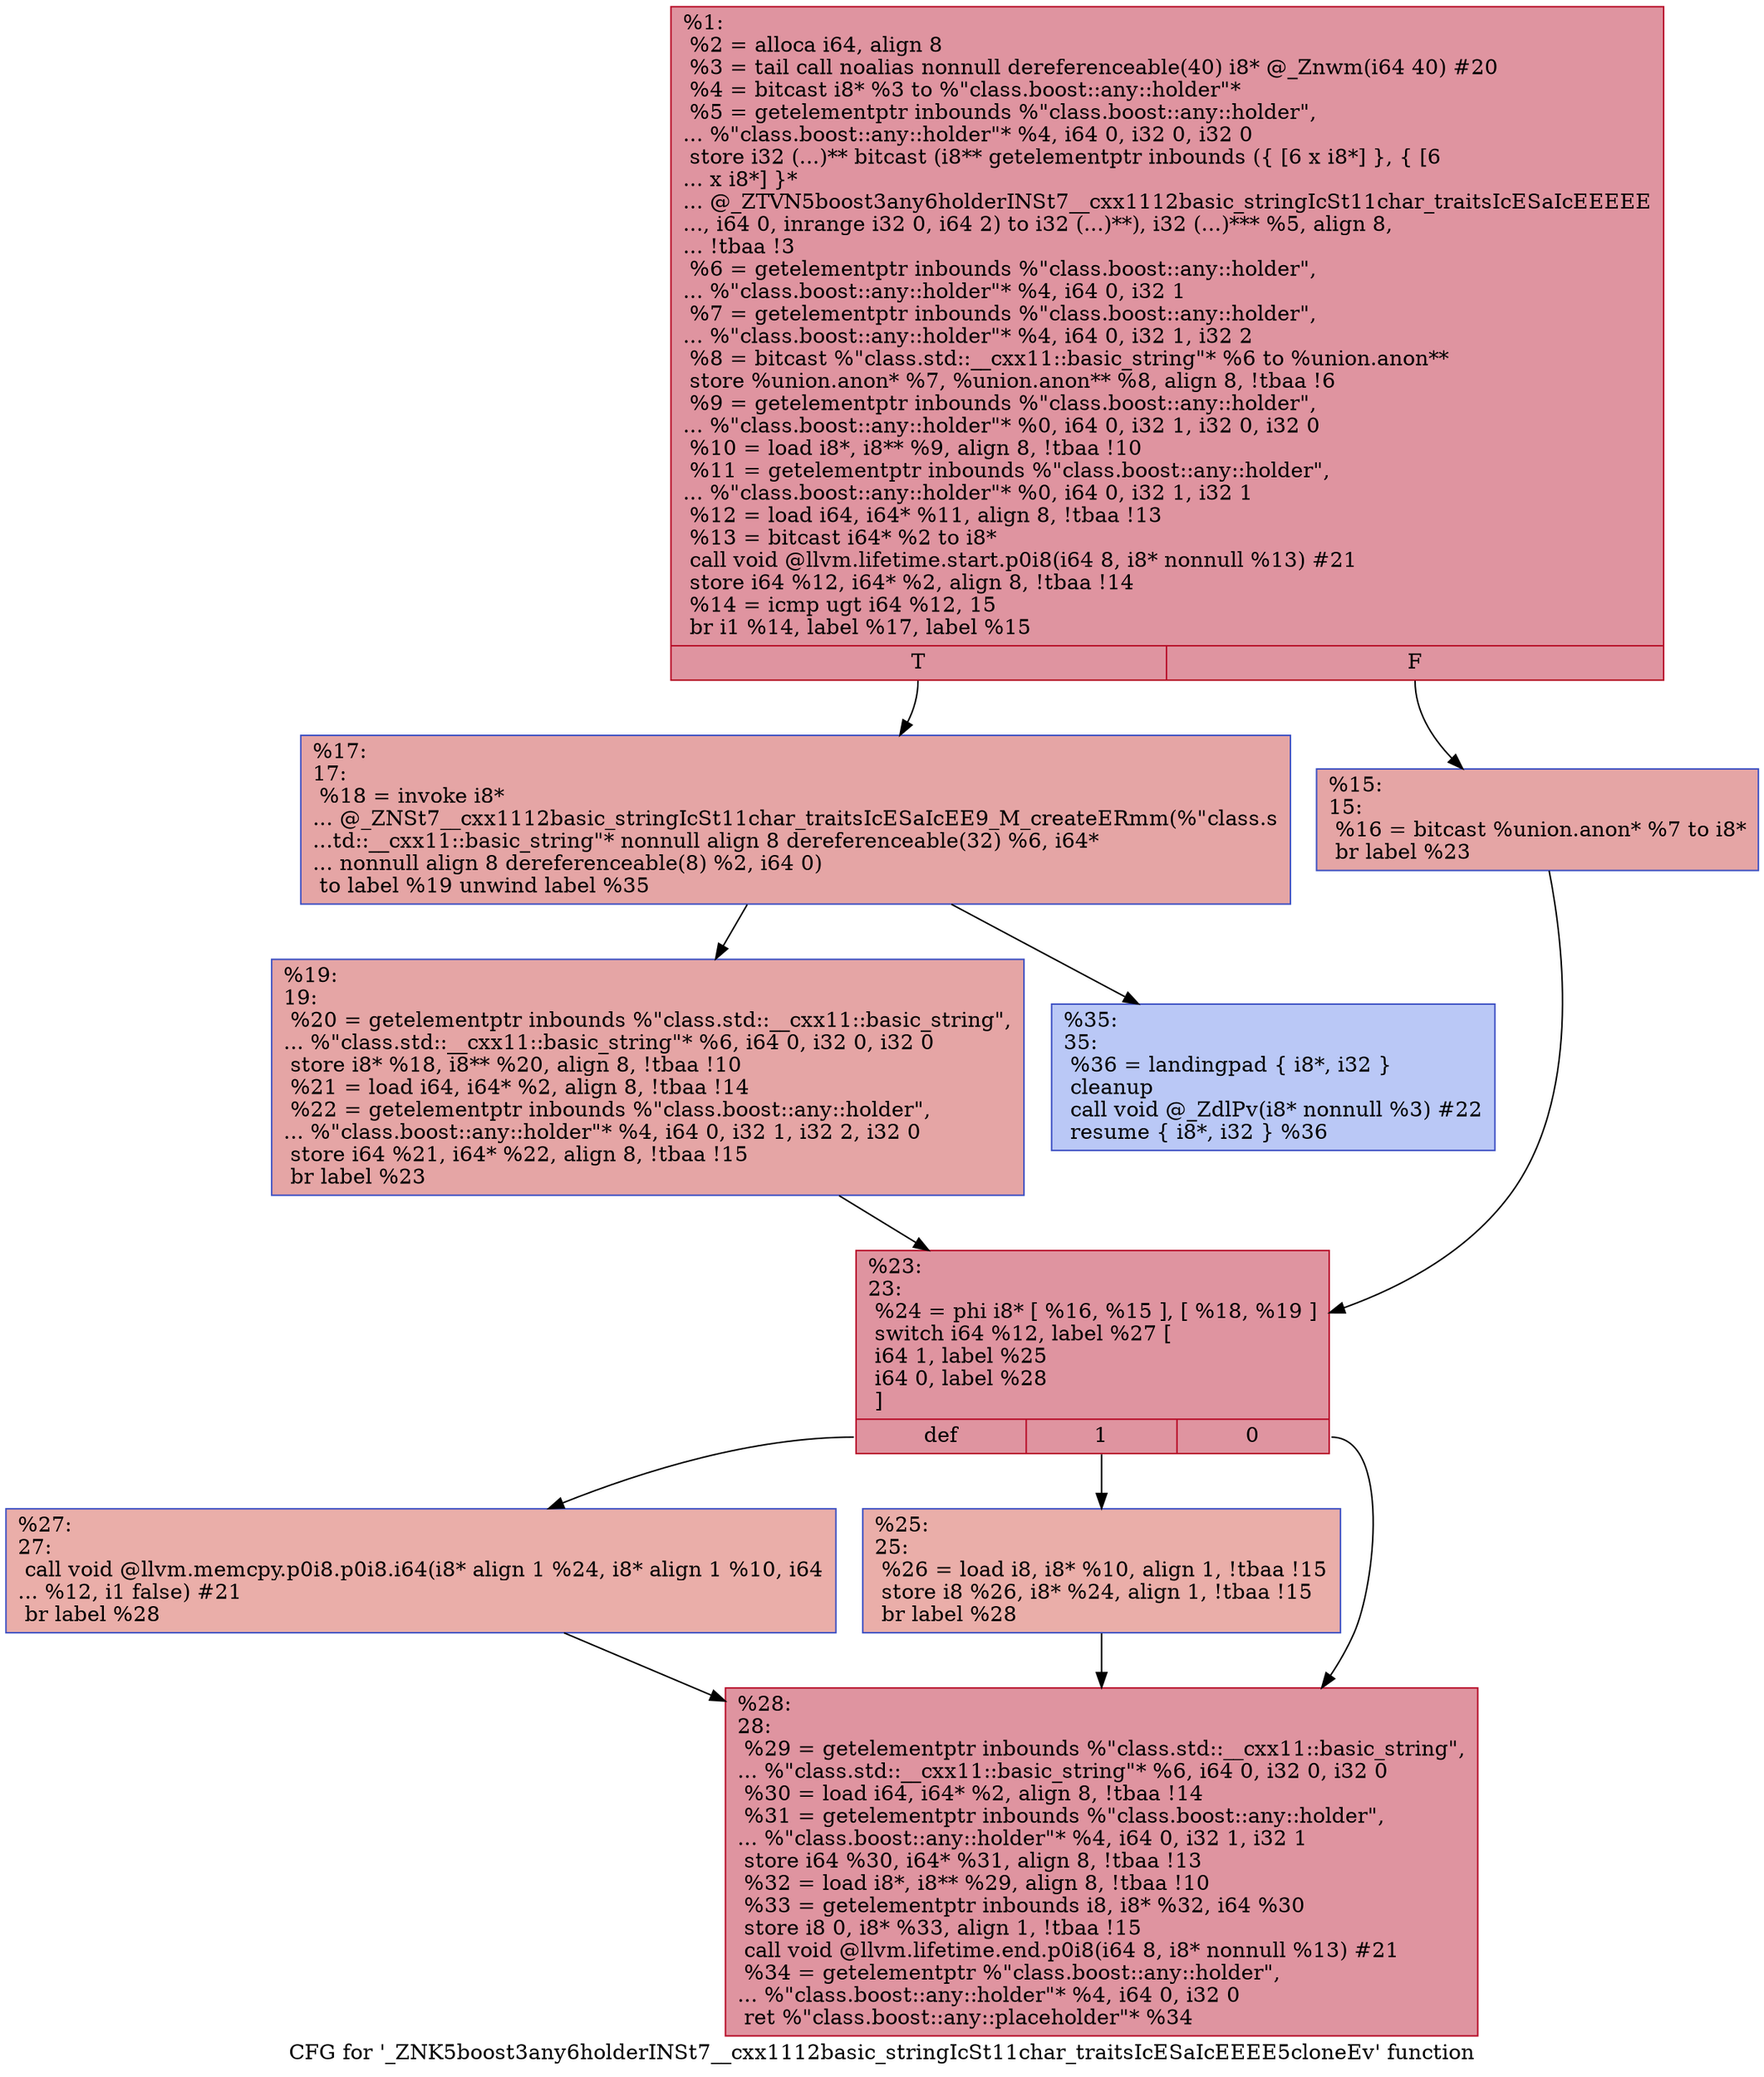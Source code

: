 digraph "CFG for '_ZNK5boost3any6holderINSt7__cxx1112basic_stringIcSt11char_traitsIcESaIcEEEE5cloneEv' function" {
	label="CFG for '_ZNK5boost3any6holderINSt7__cxx1112basic_stringIcSt11char_traitsIcESaIcEEEE5cloneEv' function";

	Node0x555c8d45f9c0 [shape=record,color="#b70d28ff", style=filled, fillcolor="#b70d2870",label="{%1:\l  %2 = alloca i64, align 8\l  %3 = tail call noalias nonnull dereferenceable(40) i8* @_Znwm(i64 40) #20\l  %4 = bitcast i8* %3 to %\"class.boost::any::holder\"*\l  %5 = getelementptr inbounds %\"class.boost::any::holder\",\l... %\"class.boost::any::holder\"* %4, i64 0, i32 0, i32 0\l  store i32 (...)** bitcast (i8** getelementptr inbounds (\{ [6 x i8*] \}, \{ [6\l... x i8*] \}*\l... @_ZTVN5boost3any6holderINSt7__cxx1112basic_stringIcSt11char_traitsIcESaIcEEEEE\l..., i64 0, inrange i32 0, i64 2) to i32 (...)**), i32 (...)*** %5, align 8,\l... !tbaa !3\l  %6 = getelementptr inbounds %\"class.boost::any::holder\",\l... %\"class.boost::any::holder\"* %4, i64 0, i32 1\l  %7 = getelementptr inbounds %\"class.boost::any::holder\",\l... %\"class.boost::any::holder\"* %4, i64 0, i32 1, i32 2\l  %8 = bitcast %\"class.std::__cxx11::basic_string\"* %6 to %union.anon**\l  store %union.anon* %7, %union.anon** %8, align 8, !tbaa !6\l  %9 = getelementptr inbounds %\"class.boost::any::holder\",\l... %\"class.boost::any::holder\"* %0, i64 0, i32 1, i32 0, i32 0\l  %10 = load i8*, i8** %9, align 8, !tbaa !10\l  %11 = getelementptr inbounds %\"class.boost::any::holder\",\l... %\"class.boost::any::holder\"* %0, i64 0, i32 1, i32 1\l  %12 = load i64, i64* %11, align 8, !tbaa !13\l  %13 = bitcast i64* %2 to i8*\l  call void @llvm.lifetime.start.p0i8(i64 8, i8* nonnull %13) #21\l  store i64 %12, i64* %2, align 8, !tbaa !14\l  %14 = icmp ugt i64 %12, 15\l  br i1 %14, label %17, label %15\l|{<s0>T|<s1>F}}"];
	Node0x555c8d45f9c0:s0 -> Node0x555c8d460760;
	Node0x555c8d45f9c0:s1 -> Node0x555c8d4607b0;
	Node0x555c8d4607b0 [shape=record,color="#3d50c3ff", style=filled, fillcolor="#c5333470",label="{%15:\l15:                                               \l  %16 = bitcast %union.anon* %7 to i8*\l  br label %23\l}"];
	Node0x555c8d4607b0 -> Node0x555c8d460920;
	Node0x555c8d460760 [shape=record,color="#3d50c3ff", style=filled, fillcolor="#c5333470",label="{%17:\l17:                                               \l  %18 = invoke i8*\l... @_ZNSt7__cxx1112basic_stringIcSt11char_traitsIcESaIcEE9_M_createERmm(%\"class.s\l...td::__cxx11::basic_string\"* nonnull align 8 dereferenceable(32) %6, i64*\l... nonnull align 8 dereferenceable(8) %2, i64 0)\l          to label %19 unwind label %35\l}"];
	Node0x555c8d460760 -> Node0x555c8d460a30;
	Node0x555c8d460760 -> Node0x555c8d460a80;
	Node0x555c8d460a30 [shape=record,color="#3d50c3ff", style=filled, fillcolor="#c5333470",label="{%19:\l19:                                               \l  %20 = getelementptr inbounds %\"class.std::__cxx11::basic_string\",\l... %\"class.std::__cxx11::basic_string\"* %6, i64 0, i32 0, i32 0\l  store i8* %18, i8** %20, align 8, !tbaa !10\l  %21 = load i64, i64* %2, align 8, !tbaa !14\l  %22 = getelementptr inbounds %\"class.boost::any::holder\",\l... %\"class.boost::any::holder\"* %4, i64 0, i32 1, i32 2, i32 0\l  store i64 %21, i64* %22, align 8, !tbaa !15\l  br label %23\l}"];
	Node0x555c8d460a30 -> Node0x555c8d460920;
	Node0x555c8d460920 [shape=record,color="#b70d28ff", style=filled, fillcolor="#b70d2870",label="{%23:\l23:                                               \l  %24 = phi i8* [ %16, %15 ], [ %18, %19 ]\l  switch i64 %12, label %27 [\l    i64 1, label %25\l    i64 0, label %28\l  ]\l|{<s0>def|<s1>1|<s2>0}}"];
	Node0x555c8d460920:s0 -> Node0x555c8d3e61d0;
	Node0x555c8d460920:s1 -> Node0x555c8d3e7330;
	Node0x555c8d460920:s2 -> Node0x555c8d3e31f0;
	Node0x555c8d3e7330 [shape=record,color="#3d50c3ff", style=filled, fillcolor="#d0473d70",label="{%25:\l25:                                               \l  %26 = load i8, i8* %10, align 1, !tbaa !15\l  store i8 %26, i8* %24, align 1, !tbaa !15\l  br label %28\l}"];
	Node0x555c8d3e7330 -> Node0x555c8d3e31f0;
	Node0x555c8d3e61d0 [shape=record,color="#3d50c3ff", style=filled, fillcolor="#d0473d70",label="{%27:\l27:                                               \l  call void @llvm.memcpy.p0i8.p0i8.i64(i8* align 1 %24, i8* align 1 %10, i64\l... %12, i1 false) #21\l  br label %28\l}"];
	Node0x555c8d3e61d0 -> Node0x555c8d3e31f0;
	Node0x555c8d3e31f0 [shape=record,color="#b70d28ff", style=filled, fillcolor="#b70d2870",label="{%28:\l28:                                               \l  %29 = getelementptr inbounds %\"class.std::__cxx11::basic_string\",\l... %\"class.std::__cxx11::basic_string\"* %6, i64 0, i32 0, i32 0\l  %30 = load i64, i64* %2, align 8, !tbaa !14\l  %31 = getelementptr inbounds %\"class.boost::any::holder\",\l... %\"class.boost::any::holder\"* %4, i64 0, i32 1, i32 1\l  store i64 %30, i64* %31, align 8, !tbaa !13\l  %32 = load i8*, i8** %29, align 8, !tbaa !10\l  %33 = getelementptr inbounds i8, i8* %32, i64 %30\l  store i8 0, i8* %33, align 1, !tbaa !15\l  call void @llvm.lifetime.end.p0i8(i64 8, i8* nonnull %13) #21\l  %34 = getelementptr %\"class.boost::any::holder\",\l... %\"class.boost::any::holder\"* %4, i64 0, i32 0\l  ret %\"class.boost::any::placeholder\"* %34\l}"];
	Node0x555c8d460a80 [shape=record,color="#3d50c3ff", style=filled, fillcolor="#6282ea70",label="{%35:\l35:                                               \l  %36 = landingpad \{ i8*, i32 \}\l          cleanup\l  call void @_ZdlPv(i8* nonnull %3) #22\l  resume \{ i8*, i32 \} %36\l}"];
}
